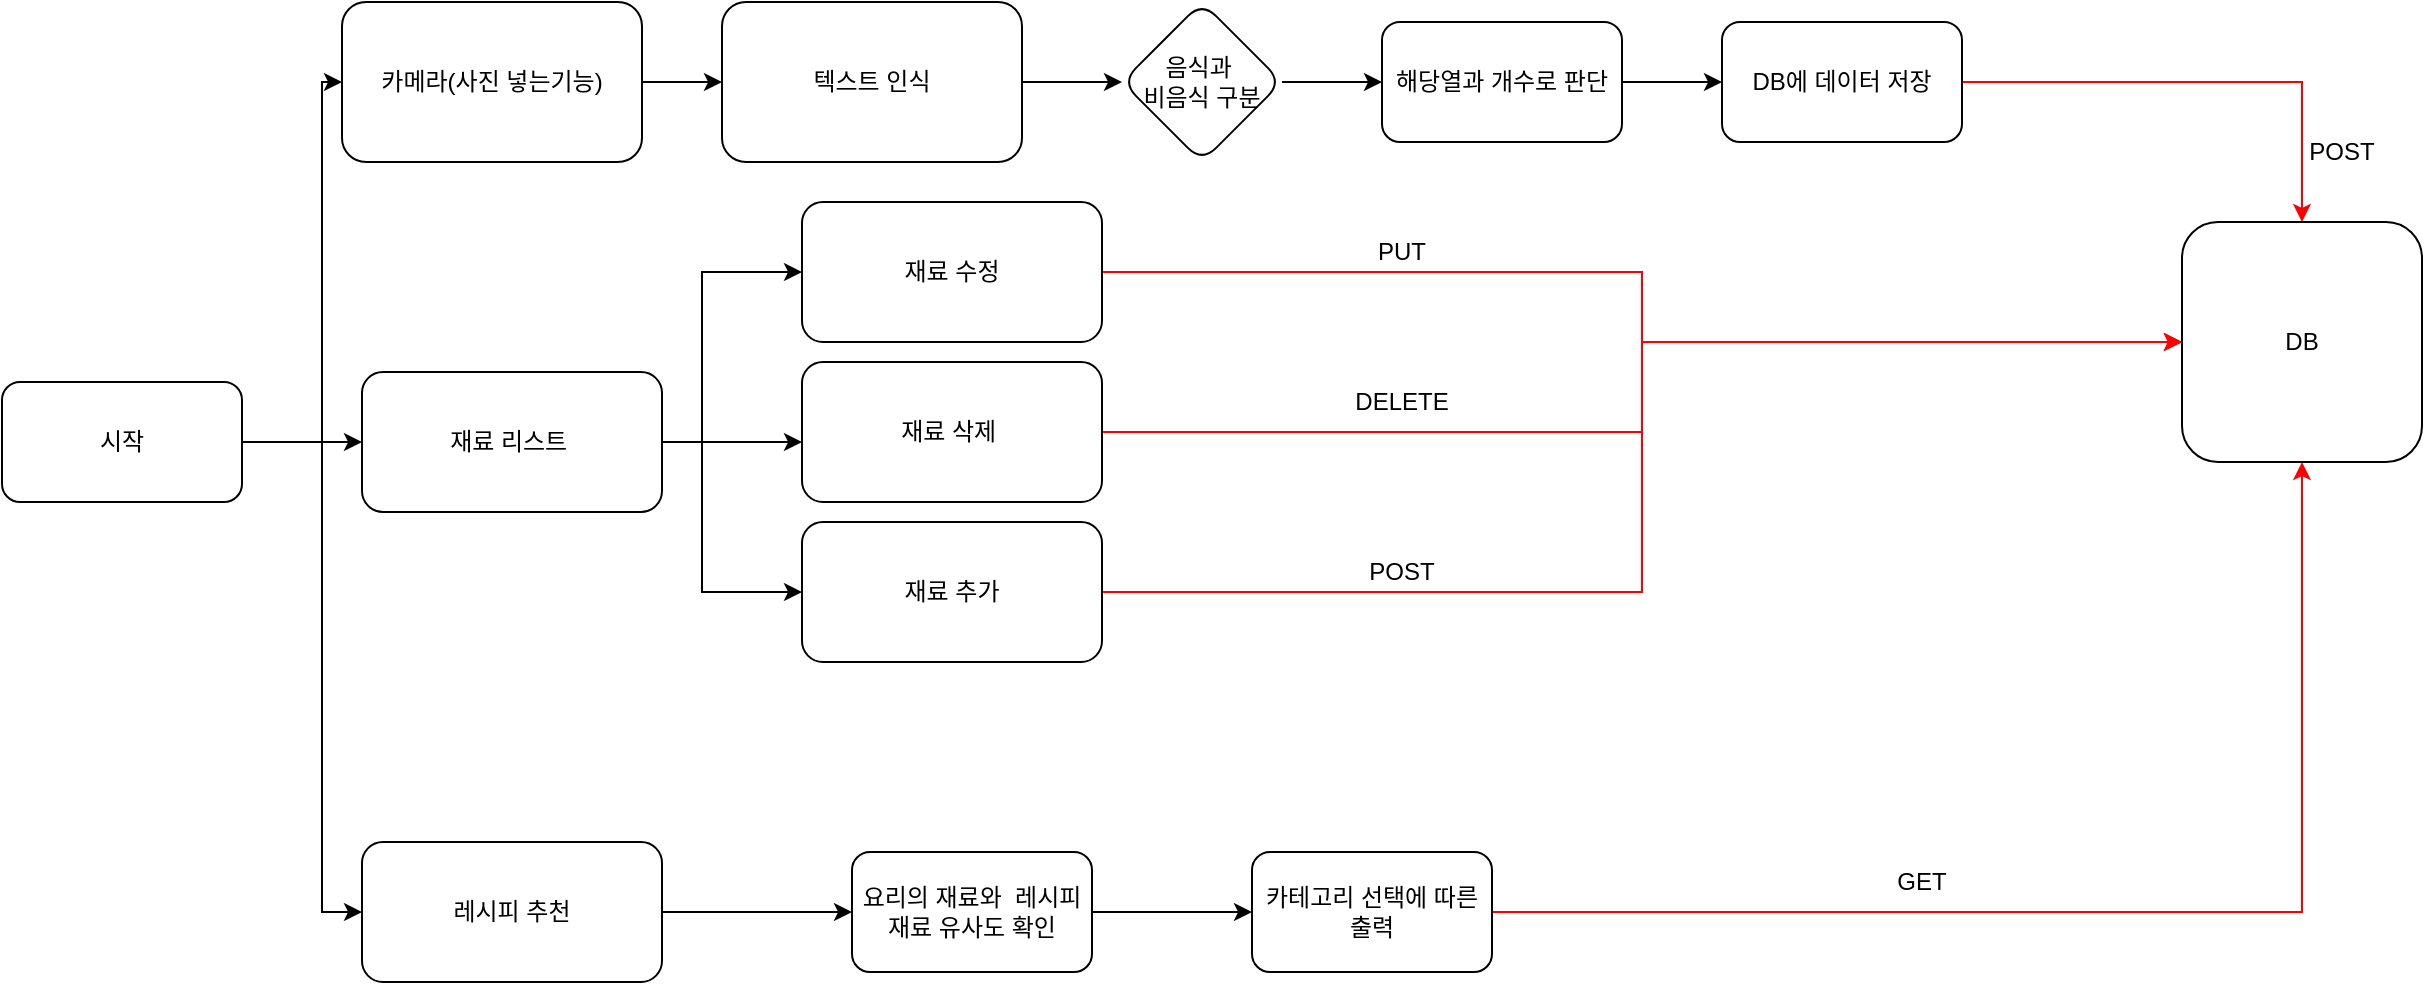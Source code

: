 <mxfile version="23.1.3" type="github">
  <diagram name="페이지-1" id="4E-JgTgqdeLvlCiP0NKC">
    <mxGraphModel dx="1880" dy="2002" grid="1" gridSize="10" guides="1" tooltips="1" connect="1" arrows="1" fold="1" page="1" pageScale="1" pageWidth="827" pageHeight="1169" math="0" shadow="0">
      <root>
        <mxCell id="0" />
        <mxCell id="1" parent="0" />
        <mxCell id="eF1Zj6VOIiWLsQUlOR9l-1" value="" style="edgeStyle=orthogonalEdgeStyle;rounded=0;orthogonalLoop=1;jettySize=auto;html=1;" edge="1" parent="1" source="eF1Zj6VOIiWLsQUlOR9l-4" target="eF1Zj6VOIiWLsQUlOR9l-6">
          <mxGeometry relative="1" as="geometry">
            <Array as="points">
              <mxPoint x="160" y="30" />
            </Array>
          </mxGeometry>
        </mxCell>
        <mxCell id="eF1Zj6VOIiWLsQUlOR9l-2" value="" style="edgeStyle=orthogonalEdgeStyle;rounded=0;orthogonalLoop=1;jettySize=auto;html=1;" edge="1" parent="1" source="eF1Zj6VOIiWLsQUlOR9l-4" target="eF1Zj6VOIiWLsQUlOR9l-10">
          <mxGeometry relative="1" as="geometry" />
        </mxCell>
        <mxCell id="eF1Zj6VOIiWLsQUlOR9l-3" value="" style="edgeStyle=orthogonalEdgeStyle;rounded=0;orthogonalLoop=1;jettySize=auto;html=1;" edge="1" parent="1" source="eF1Zj6VOIiWLsQUlOR9l-4" target="eF1Zj6VOIiWLsQUlOR9l-12">
          <mxGeometry relative="1" as="geometry">
            <Array as="points">
              <mxPoint x="160" y="30" />
              <mxPoint x="160" y="265" />
            </Array>
          </mxGeometry>
        </mxCell>
        <mxCell id="eF1Zj6VOIiWLsQUlOR9l-4" value="시작" style="rounded=1;whiteSpace=wrap;html=1;" vertex="1" parent="1">
          <mxGeometry width="120" height="60" as="geometry" />
        </mxCell>
        <mxCell id="eF1Zj6VOIiWLsQUlOR9l-5" value="" style="edgeStyle=orthogonalEdgeStyle;rounded=0;orthogonalLoop=1;jettySize=auto;html=1;" edge="1" parent="1" source="eF1Zj6VOIiWLsQUlOR9l-6" target="eF1Zj6VOIiWLsQUlOR9l-14">
          <mxGeometry relative="1" as="geometry" />
        </mxCell>
        <mxCell id="eF1Zj6VOIiWLsQUlOR9l-6" value="카메라(사진 넣는기능)" style="whiteSpace=wrap;html=1;rounded=1;" vertex="1" parent="1">
          <mxGeometry x="170" y="-190" width="150" height="80" as="geometry" />
        </mxCell>
        <mxCell id="eF1Zj6VOIiWLsQUlOR9l-7" value="" style="edgeStyle=orthogonalEdgeStyle;rounded=0;orthogonalLoop=1;jettySize=auto;html=1;" edge="1" parent="1" source="eF1Zj6VOIiWLsQUlOR9l-10" target="eF1Zj6VOIiWLsQUlOR9l-23">
          <mxGeometry relative="1" as="geometry">
            <Array as="points">
              <mxPoint x="350" y="30" />
              <mxPoint x="350" y="-55" />
            </Array>
          </mxGeometry>
        </mxCell>
        <mxCell id="eF1Zj6VOIiWLsQUlOR9l-8" value="" style="edgeStyle=orthogonalEdgeStyle;rounded=0;orthogonalLoop=1;jettySize=auto;html=1;" edge="1" parent="1" source="eF1Zj6VOIiWLsQUlOR9l-10" target="eF1Zj6VOIiWLsQUlOR9l-25">
          <mxGeometry relative="1" as="geometry">
            <Array as="points">
              <mxPoint x="380" y="30" />
              <mxPoint x="380" y="30" />
            </Array>
          </mxGeometry>
        </mxCell>
        <mxCell id="eF1Zj6VOIiWLsQUlOR9l-9" value="" style="edgeStyle=orthogonalEdgeStyle;rounded=0;orthogonalLoop=1;jettySize=auto;html=1;" edge="1" parent="1" source="eF1Zj6VOIiWLsQUlOR9l-10" target="eF1Zj6VOIiWLsQUlOR9l-27">
          <mxGeometry relative="1" as="geometry">
            <Array as="points">
              <mxPoint x="350" y="30" />
              <mxPoint x="350" y="105" />
            </Array>
          </mxGeometry>
        </mxCell>
        <mxCell id="eF1Zj6VOIiWLsQUlOR9l-10" value="재료 리스트&amp;nbsp;" style="whiteSpace=wrap;html=1;rounded=1;" vertex="1" parent="1">
          <mxGeometry x="180" y="-5" width="150" height="70" as="geometry" />
        </mxCell>
        <mxCell id="eF1Zj6VOIiWLsQUlOR9l-11" value="" style="edgeStyle=orthogonalEdgeStyle;rounded=0;orthogonalLoop=1;jettySize=auto;html=1;" edge="1" parent="1" source="eF1Zj6VOIiWLsQUlOR9l-12" target="eF1Zj6VOIiWLsQUlOR9l-29">
          <mxGeometry relative="1" as="geometry" />
        </mxCell>
        <mxCell id="eF1Zj6VOIiWLsQUlOR9l-12" value="레시피 추천" style="whiteSpace=wrap;html=1;rounded=1;" vertex="1" parent="1">
          <mxGeometry x="180" y="230" width="150" height="70" as="geometry" />
        </mxCell>
        <mxCell id="eF1Zj6VOIiWLsQUlOR9l-13" value="" style="edgeStyle=orthogonalEdgeStyle;rounded=0;orthogonalLoop=1;jettySize=auto;html=1;" edge="1" parent="1" source="eF1Zj6VOIiWLsQUlOR9l-14" target="eF1Zj6VOIiWLsQUlOR9l-16">
          <mxGeometry relative="1" as="geometry" />
        </mxCell>
        <mxCell id="eF1Zj6VOIiWLsQUlOR9l-14" value="텍스트 인식" style="whiteSpace=wrap;html=1;rounded=1;" vertex="1" parent="1">
          <mxGeometry x="360" y="-190" width="150" height="80" as="geometry" />
        </mxCell>
        <mxCell id="eF1Zj6VOIiWLsQUlOR9l-15" value="" style="edgeStyle=orthogonalEdgeStyle;rounded=0;orthogonalLoop=1;jettySize=auto;html=1;" edge="1" parent="1" source="eF1Zj6VOIiWLsQUlOR9l-16" target="eF1Zj6VOIiWLsQUlOR9l-18">
          <mxGeometry relative="1" as="geometry" />
        </mxCell>
        <mxCell id="eF1Zj6VOIiWLsQUlOR9l-16" value="음식과&amp;nbsp;&lt;br&gt;비음식 구분" style="rhombus;whiteSpace=wrap;html=1;rounded=1;" vertex="1" parent="1">
          <mxGeometry x="560" y="-190" width="80" height="80" as="geometry" />
        </mxCell>
        <mxCell id="eF1Zj6VOIiWLsQUlOR9l-17" value="" style="edgeStyle=orthogonalEdgeStyle;rounded=0;orthogonalLoop=1;jettySize=auto;html=1;" edge="1" parent="1" source="eF1Zj6VOIiWLsQUlOR9l-18" target="eF1Zj6VOIiWLsQUlOR9l-20">
          <mxGeometry relative="1" as="geometry" />
        </mxCell>
        <mxCell id="eF1Zj6VOIiWLsQUlOR9l-18" value="해당열과 개수로 판단" style="whiteSpace=wrap;html=1;rounded=1;" vertex="1" parent="1">
          <mxGeometry x="690" y="-180" width="120" height="60" as="geometry" />
        </mxCell>
        <mxCell id="eF1Zj6VOIiWLsQUlOR9l-19" style="edgeStyle=orthogonalEdgeStyle;rounded=0;orthogonalLoop=1;jettySize=auto;html=1;exitX=1;exitY=0.5;exitDx=0;exitDy=0;entryX=0.5;entryY=0;entryDx=0;entryDy=0;strokeColor=#FF0000;" edge="1" parent="1" source="eF1Zj6VOIiWLsQUlOR9l-20" target="eF1Zj6VOIiWLsQUlOR9l-21">
          <mxGeometry relative="1" as="geometry" />
        </mxCell>
        <mxCell id="eF1Zj6VOIiWLsQUlOR9l-20" value="DB에 데이터 저장" style="whiteSpace=wrap;html=1;rounded=1;" vertex="1" parent="1">
          <mxGeometry x="860" y="-180" width="120" height="60" as="geometry" />
        </mxCell>
        <mxCell id="eF1Zj6VOIiWLsQUlOR9l-21" value="DB" style="rounded=1;whiteSpace=wrap;html=1;" vertex="1" parent="1">
          <mxGeometry x="1090" y="-80" width="120" height="120" as="geometry" />
        </mxCell>
        <mxCell id="eF1Zj6VOIiWLsQUlOR9l-22" style="edgeStyle=orthogonalEdgeStyle;rounded=0;orthogonalLoop=1;jettySize=auto;html=1;exitX=1;exitY=0.5;exitDx=0;exitDy=0;entryX=0;entryY=0.5;entryDx=0;entryDy=0;strokeColor=#FF0000;" edge="1" parent="1" source="eF1Zj6VOIiWLsQUlOR9l-23" target="eF1Zj6VOIiWLsQUlOR9l-21">
          <mxGeometry relative="1" as="geometry" />
        </mxCell>
        <mxCell id="eF1Zj6VOIiWLsQUlOR9l-23" value="재료 수정" style="whiteSpace=wrap;html=1;rounded=1;" vertex="1" parent="1">
          <mxGeometry x="400" y="-90" width="150" height="70" as="geometry" />
        </mxCell>
        <mxCell id="eF1Zj6VOIiWLsQUlOR9l-24" style="edgeStyle=orthogonalEdgeStyle;rounded=0;orthogonalLoop=1;jettySize=auto;html=1;exitX=1;exitY=0.5;exitDx=0;exitDy=0;entryX=0;entryY=0.5;entryDx=0;entryDy=0;strokeColor=#FF0000;" edge="1" parent="1" source="eF1Zj6VOIiWLsQUlOR9l-25" target="eF1Zj6VOIiWLsQUlOR9l-21">
          <mxGeometry relative="1" as="geometry" />
        </mxCell>
        <mxCell id="eF1Zj6VOIiWLsQUlOR9l-25" value="재료 삭제&amp;nbsp;" style="whiteSpace=wrap;html=1;rounded=1;" vertex="1" parent="1">
          <mxGeometry x="400" y="-10" width="150" height="70" as="geometry" />
        </mxCell>
        <mxCell id="eF1Zj6VOIiWLsQUlOR9l-26" style="edgeStyle=orthogonalEdgeStyle;rounded=0;orthogonalLoop=1;jettySize=auto;html=1;exitX=1;exitY=0.5;exitDx=0;exitDy=0;entryX=0;entryY=0.5;entryDx=0;entryDy=0;strokeColor=#FF0000;" edge="1" parent="1" source="eF1Zj6VOIiWLsQUlOR9l-27" target="eF1Zj6VOIiWLsQUlOR9l-21">
          <mxGeometry relative="1" as="geometry" />
        </mxCell>
        <mxCell id="eF1Zj6VOIiWLsQUlOR9l-27" value="재료 추가" style="whiteSpace=wrap;html=1;rounded=1;" vertex="1" parent="1">
          <mxGeometry x="400" y="70" width="150" height="70" as="geometry" />
        </mxCell>
        <mxCell id="eF1Zj6VOIiWLsQUlOR9l-28" value="" style="edgeStyle=orthogonalEdgeStyle;rounded=0;orthogonalLoop=1;jettySize=auto;html=1;" edge="1" parent="1" source="eF1Zj6VOIiWLsQUlOR9l-29" target="eF1Zj6VOIiWLsQUlOR9l-31">
          <mxGeometry relative="1" as="geometry" />
        </mxCell>
        <mxCell id="eF1Zj6VOIiWLsQUlOR9l-29" value="요리의 재료와&amp;nbsp; 레시피 재료 유사도 확인" style="whiteSpace=wrap;html=1;rounded=1;" vertex="1" parent="1">
          <mxGeometry x="425" y="235" width="120" height="60" as="geometry" />
        </mxCell>
        <mxCell id="eF1Zj6VOIiWLsQUlOR9l-30" style="edgeStyle=orthogonalEdgeStyle;rounded=0;orthogonalLoop=1;jettySize=auto;html=1;exitX=1;exitY=0.5;exitDx=0;exitDy=0;entryX=0.5;entryY=1;entryDx=0;entryDy=0;strokeColor=#FF0000;" edge="1" parent="1" source="eF1Zj6VOIiWLsQUlOR9l-31" target="eF1Zj6VOIiWLsQUlOR9l-21">
          <mxGeometry relative="1" as="geometry" />
        </mxCell>
        <mxCell id="eF1Zj6VOIiWLsQUlOR9l-31" value="카테고리 선택에 따른 출력" style="whiteSpace=wrap;html=1;rounded=1;" vertex="1" parent="1">
          <mxGeometry x="625" y="235" width="120" height="60" as="geometry" />
        </mxCell>
        <mxCell id="eF1Zj6VOIiWLsQUlOR9l-32" value="PUT" style="text;html=1;align=center;verticalAlign=middle;whiteSpace=wrap;rounded=0;" vertex="1" parent="1">
          <mxGeometry x="670" y="-80" width="60" height="30" as="geometry" />
        </mxCell>
        <mxCell id="eF1Zj6VOIiWLsQUlOR9l-33" value="DELETE" style="text;html=1;align=center;verticalAlign=middle;whiteSpace=wrap;rounded=0;" vertex="1" parent="1">
          <mxGeometry x="670" y="-5" width="60" height="30" as="geometry" />
        </mxCell>
        <mxCell id="eF1Zj6VOIiWLsQUlOR9l-34" value="POST" style="text;html=1;align=center;verticalAlign=middle;whiteSpace=wrap;rounded=0;" vertex="1" parent="1">
          <mxGeometry x="670" y="80" width="60" height="30" as="geometry" />
        </mxCell>
        <mxCell id="eF1Zj6VOIiWLsQUlOR9l-35" value="GET" style="text;html=1;align=center;verticalAlign=middle;whiteSpace=wrap;rounded=0;" vertex="1" parent="1">
          <mxGeometry x="930" y="235" width="60" height="30" as="geometry" />
        </mxCell>
        <mxCell id="eF1Zj6VOIiWLsQUlOR9l-36" value="POST" style="text;html=1;align=center;verticalAlign=middle;whiteSpace=wrap;rounded=0;" vertex="1" parent="1">
          <mxGeometry x="1140" y="-130" width="60" height="30" as="geometry" />
        </mxCell>
      </root>
    </mxGraphModel>
  </diagram>
</mxfile>
